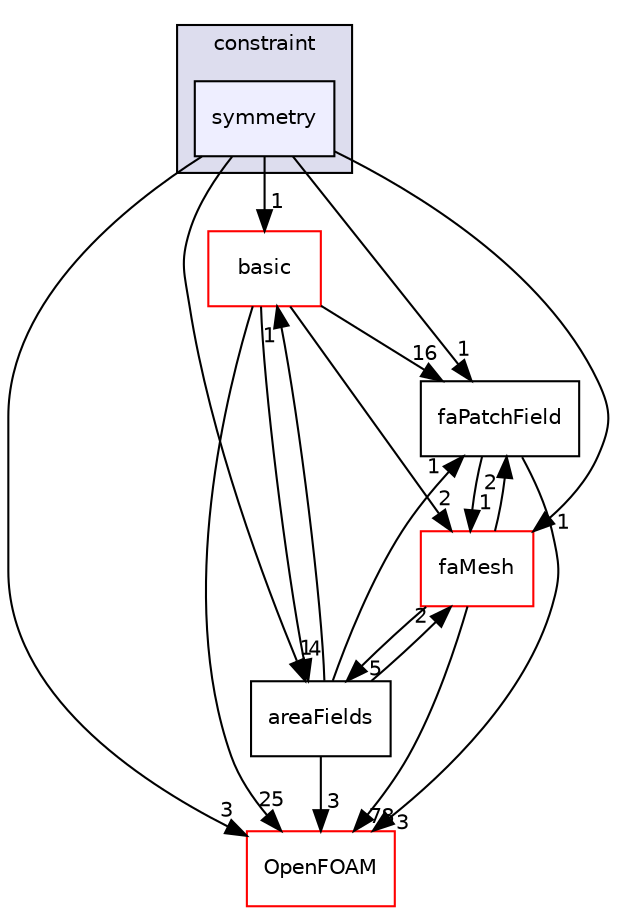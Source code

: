 digraph "src/finiteArea/fields/faPatchFields/constraint/symmetry" {
  bgcolor=transparent;
  compound=true
  node [ fontsize="10", fontname="Helvetica"];
  edge [ labelfontsize="10", labelfontname="Helvetica"];
  subgraph clusterdir_38e6e87377e490685541aa483d891142 {
    graph [ bgcolor="#ddddee", pencolor="black", label="constraint" fontname="Helvetica", fontsize="10", URL="dir_38e6e87377e490685541aa483d891142.html"]
  dir_ff7c9da971e7f10130e15d15bdf115bf [shape=box, label="symmetry", style="filled", fillcolor="#eeeeff", pencolor="black", URL="dir_ff7c9da971e7f10130e15d15bdf115bf.html"];
  }
  dir_a3ace091d9f29f1a163e7ddba3bdb43a [shape=box label="basic" color="red" URL="dir_a3ace091d9f29f1a163e7ddba3bdb43a.html"];
  dir_45bb735b99283f509e93082dc5349c43 [shape=box label="faPatchField" URL="dir_45bb735b99283f509e93082dc5349c43.html"];
  dir_daaae48b02afa3c7d2f12c306bc03aaf [shape=box label="areaFields" URL="dir_daaae48b02afa3c7d2f12c306bc03aaf.html"];
  dir_c5473ff19b20e6ec4dfe5c310b3778a8 [shape=box label="OpenFOAM" color="red" URL="dir_c5473ff19b20e6ec4dfe5c310b3778a8.html"];
  dir_f14612db68a06d13a87d37d60dc895d5 [shape=box label="faMesh" color="red" URL="dir_f14612db68a06d13a87d37d60dc895d5.html"];
  dir_a3ace091d9f29f1a163e7ddba3bdb43a->dir_45bb735b99283f509e93082dc5349c43 [headlabel="16", labeldistance=1.5 headhref="dir_000750_000771.html"];
  dir_a3ace091d9f29f1a163e7ddba3bdb43a->dir_daaae48b02afa3c7d2f12c306bc03aaf [headlabel="4", labeldistance=1.5 headhref="dir_000750_000735.html"];
  dir_a3ace091d9f29f1a163e7ddba3bdb43a->dir_c5473ff19b20e6ec4dfe5c310b3778a8 [headlabel="25", labeldistance=1.5 headhref="dir_000750_002151.html"];
  dir_a3ace091d9f29f1a163e7ddba3bdb43a->dir_f14612db68a06d13a87d37d60dc895d5 [headlabel="2", labeldistance=1.5 headhref="dir_000750_000719.html"];
  dir_45bb735b99283f509e93082dc5349c43->dir_c5473ff19b20e6ec4dfe5c310b3778a8 [headlabel="3", labeldistance=1.5 headhref="dir_000771_002151.html"];
  dir_45bb735b99283f509e93082dc5349c43->dir_f14612db68a06d13a87d37d60dc895d5 [headlabel="1", labeldistance=1.5 headhref="dir_000771_000719.html"];
  dir_daaae48b02afa3c7d2f12c306bc03aaf->dir_a3ace091d9f29f1a163e7ddba3bdb43a [headlabel="1", labeldistance=1.5 headhref="dir_000735_000750.html"];
  dir_daaae48b02afa3c7d2f12c306bc03aaf->dir_45bb735b99283f509e93082dc5349c43 [headlabel="1", labeldistance=1.5 headhref="dir_000735_000771.html"];
  dir_daaae48b02afa3c7d2f12c306bc03aaf->dir_c5473ff19b20e6ec4dfe5c310b3778a8 [headlabel="3", labeldistance=1.5 headhref="dir_000735_002151.html"];
  dir_daaae48b02afa3c7d2f12c306bc03aaf->dir_f14612db68a06d13a87d37d60dc895d5 [headlabel="2", labeldistance=1.5 headhref="dir_000735_000719.html"];
  dir_f14612db68a06d13a87d37d60dc895d5->dir_45bb735b99283f509e93082dc5349c43 [headlabel="2", labeldistance=1.5 headhref="dir_000719_000771.html"];
  dir_f14612db68a06d13a87d37d60dc895d5->dir_daaae48b02afa3c7d2f12c306bc03aaf [headlabel="5", labeldistance=1.5 headhref="dir_000719_000735.html"];
  dir_f14612db68a06d13a87d37d60dc895d5->dir_c5473ff19b20e6ec4dfe5c310b3778a8 [headlabel="78", labeldistance=1.5 headhref="dir_000719_002151.html"];
  dir_ff7c9da971e7f10130e15d15bdf115bf->dir_a3ace091d9f29f1a163e7ddba3bdb43a [headlabel="1", labeldistance=1.5 headhref="dir_000763_000750.html"];
  dir_ff7c9da971e7f10130e15d15bdf115bf->dir_45bb735b99283f509e93082dc5349c43 [headlabel="1", labeldistance=1.5 headhref="dir_000763_000771.html"];
  dir_ff7c9da971e7f10130e15d15bdf115bf->dir_daaae48b02afa3c7d2f12c306bc03aaf [headlabel="1", labeldistance=1.5 headhref="dir_000763_000735.html"];
  dir_ff7c9da971e7f10130e15d15bdf115bf->dir_c5473ff19b20e6ec4dfe5c310b3778a8 [headlabel="3", labeldistance=1.5 headhref="dir_000763_002151.html"];
  dir_ff7c9da971e7f10130e15d15bdf115bf->dir_f14612db68a06d13a87d37d60dc895d5 [headlabel="1", labeldistance=1.5 headhref="dir_000763_000719.html"];
}
